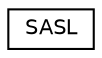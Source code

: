 digraph "Graphical Class Hierarchy"
{
  edge [fontname="Helvetica",fontsize="10",labelfontname="Helvetica",labelfontsize="10"];
  node [fontname="Helvetica",fontsize="10",shape=record];
  rankdir="LR";
  Node0 [label="SASL",height=0.2,width=0.4,color="black", fillcolor="white", style="filled",URL="$struct_s_a_s_l.html"];
}
